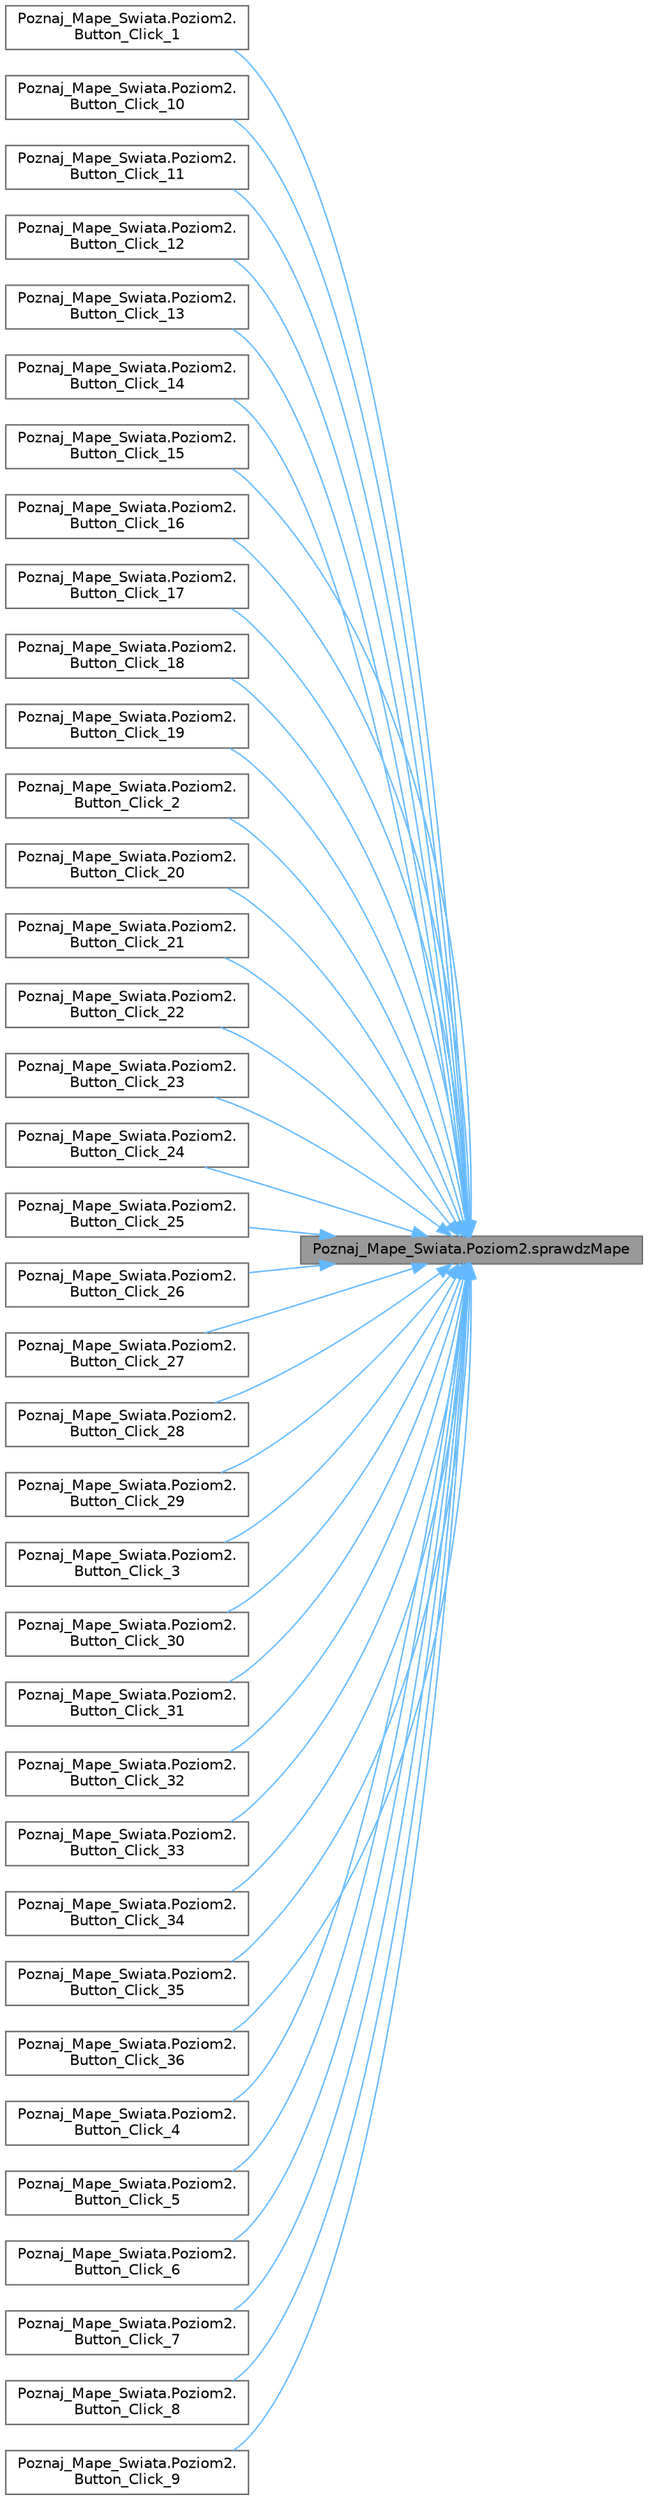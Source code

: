 digraph "Poznaj_Mape_Swiata.Poziom2.sprawdzMape"
{
 // LATEX_PDF_SIZE
  bgcolor="transparent";
  edge [fontname=Helvetica,fontsize=10,labelfontname=Helvetica,labelfontsize=10];
  node [fontname=Helvetica,fontsize=10,shape=box,height=0.2,width=0.4];
  rankdir="RL";
  Node1 [label="Poznaj_Mape_Swiata.Poziom2.sprawdzMape",height=0.2,width=0.4,color="gray40", fillcolor="grey60", style="filled", fontcolor="black",tooltip="Metoda odpowiedzialna za sprawdzenie poprawnosci zaznaczenia wojewodztwa na mapie"];
  Node1 -> Node2 [dir="back",color="steelblue1",style="solid"];
  Node2 [label="Poznaj_Mape_Swiata.Poziom2.\lButton_Click_1",height=0.2,width=0.4,color="grey40", fillcolor="white", style="filled",URL="$class_poznaj___mape___swiata_1_1_poziom2.html#a2ff0b8937191e4ae13c43de5d7eb0f82",tooltip="Klikniecie w dany obszar wojewodztwa"];
  Node1 -> Node3 [dir="back",color="steelblue1",style="solid"];
  Node3 [label="Poznaj_Mape_Swiata.Poziom2.\lButton_Click_10",height=0.2,width=0.4,color="grey40", fillcolor="white", style="filled",URL="$class_poznaj___mape___swiata_1_1_poziom2.html#af4251dd7107e3324695aa843e41744f3",tooltip="Klikniecie w dany obszar wojewodztwa"];
  Node1 -> Node4 [dir="back",color="steelblue1",style="solid"];
  Node4 [label="Poznaj_Mape_Swiata.Poziom2.\lButton_Click_11",height=0.2,width=0.4,color="grey40", fillcolor="white", style="filled",URL="$class_poznaj___mape___swiata_1_1_poziom2.html#a412cf518da718aed8cb0f415e18ab1f7",tooltip="Klikniecie w dany obszar wojewodztwa"];
  Node1 -> Node5 [dir="back",color="steelblue1",style="solid"];
  Node5 [label="Poznaj_Mape_Swiata.Poziom2.\lButton_Click_12",height=0.2,width=0.4,color="grey40", fillcolor="white", style="filled",URL="$class_poznaj___mape___swiata_1_1_poziom2.html#a0aa465cb2d1078fb7b9766b1f4943df7",tooltip="Klikniecie w dany obszar wojewodztwa"];
  Node1 -> Node6 [dir="back",color="steelblue1",style="solid"];
  Node6 [label="Poznaj_Mape_Swiata.Poziom2.\lButton_Click_13",height=0.2,width=0.4,color="grey40", fillcolor="white", style="filled",URL="$class_poznaj___mape___swiata_1_1_poziom2.html#adf79447663fdd9867325b515f9adc74b",tooltip="Klikniecie w dany obszar wojewodztwa"];
  Node1 -> Node7 [dir="back",color="steelblue1",style="solid"];
  Node7 [label="Poznaj_Mape_Swiata.Poziom2.\lButton_Click_14",height=0.2,width=0.4,color="grey40", fillcolor="white", style="filled",URL="$class_poznaj___mape___swiata_1_1_poziom2.html#ad1cd9879a3adcf2842b8ba7c1a77623b",tooltip="Klikniecie w dany obszar wojewodztwa"];
  Node1 -> Node8 [dir="back",color="steelblue1",style="solid"];
  Node8 [label="Poznaj_Mape_Swiata.Poziom2.\lButton_Click_15",height=0.2,width=0.4,color="grey40", fillcolor="white", style="filled",URL="$class_poznaj___mape___swiata_1_1_poziom2.html#a23b9ff925bc33050238b5fa63f755a00",tooltip="Klikniecie w dany obszar wojewodztwa"];
  Node1 -> Node9 [dir="back",color="steelblue1",style="solid"];
  Node9 [label="Poznaj_Mape_Swiata.Poziom2.\lButton_Click_16",height=0.2,width=0.4,color="grey40", fillcolor="white", style="filled",URL="$class_poznaj___mape___swiata_1_1_poziom2.html#a67d2fc70f872f2b40bc157fc62dac272",tooltip="Klikniecie w dany obszar wojewodztwa"];
  Node1 -> Node10 [dir="back",color="steelblue1",style="solid"];
  Node10 [label="Poznaj_Mape_Swiata.Poziom2.\lButton_Click_17",height=0.2,width=0.4,color="grey40", fillcolor="white", style="filled",URL="$class_poznaj___mape___swiata_1_1_poziom2.html#a774467660ff440bd0265424182571f5e",tooltip="Klikniecie w dany obszar wojewodztwa"];
  Node1 -> Node11 [dir="back",color="steelblue1",style="solid"];
  Node11 [label="Poznaj_Mape_Swiata.Poziom2.\lButton_Click_18",height=0.2,width=0.4,color="grey40", fillcolor="white", style="filled",URL="$class_poznaj___mape___swiata_1_1_poziom2.html#ac6ba1b1935ca279d0f3d630ec6fd89b0",tooltip="Klikniecie w dany obszar wojewodztwa"];
  Node1 -> Node12 [dir="back",color="steelblue1",style="solid"];
  Node12 [label="Poznaj_Mape_Swiata.Poziom2.\lButton_Click_19",height=0.2,width=0.4,color="grey40", fillcolor="white", style="filled",URL="$class_poznaj___mape___swiata_1_1_poziom2.html#a6eccc018b1241ca30f76414bbd8a850e",tooltip="Klikniecie w dany obszar wojewodztwa"];
  Node1 -> Node13 [dir="back",color="steelblue1",style="solid"];
  Node13 [label="Poznaj_Mape_Swiata.Poziom2.\lButton_Click_2",height=0.2,width=0.4,color="grey40", fillcolor="white", style="filled",URL="$class_poznaj___mape___swiata_1_1_poziom2.html#ae5aa2fbcdeef7a162ee17f86ccb1d7d5",tooltip="Klikniecie w dany obszar wojewodztwa"];
  Node1 -> Node14 [dir="back",color="steelblue1",style="solid"];
  Node14 [label="Poznaj_Mape_Swiata.Poziom2.\lButton_Click_20",height=0.2,width=0.4,color="grey40", fillcolor="white", style="filled",URL="$class_poznaj___mape___swiata_1_1_poziom2.html#ade5be227da67092af42c501eb3200088",tooltip="Klikniecie w dany obszar wojewodztwa"];
  Node1 -> Node15 [dir="back",color="steelblue1",style="solid"];
  Node15 [label="Poznaj_Mape_Swiata.Poziom2.\lButton_Click_21",height=0.2,width=0.4,color="grey40", fillcolor="white", style="filled",URL="$class_poznaj___mape___swiata_1_1_poziom2.html#a9863803201bef3778908c65007299351",tooltip="Klikniecie w dany obszar wojewodztwa"];
  Node1 -> Node16 [dir="back",color="steelblue1",style="solid"];
  Node16 [label="Poznaj_Mape_Swiata.Poziom2.\lButton_Click_22",height=0.2,width=0.4,color="grey40", fillcolor="white", style="filled",URL="$class_poznaj___mape___swiata_1_1_poziom2.html#a31d925b68bdecf9df492829854c6f000",tooltip="Klikniecie w dany obszar wojewodztwa"];
  Node1 -> Node17 [dir="back",color="steelblue1",style="solid"];
  Node17 [label="Poznaj_Mape_Swiata.Poziom2.\lButton_Click_23",height=0.2,width=0.4,color="grey40", fillcolor="white", style="filled",URL="$class_poznaj___mape___swiata_1_1_poziom2.html#a5edd682c1993b3dfa57eece231194ee2",tooltip="Klikniecie w dany obszar wojewodztwa"];
  Node1 -> Node18 [dir="back",color="steelblue1",style="solid"];
  Node18 [label="Poznaj_Mape_Swiata.Poziom2.\lButton_Click_24",height=0.2,width=0.4,color="grey40", fillcolor="white", style="filled",URL="$class_poznaj___mape___swiata_1_1_poziom2.html#a6a8f533c43d73d2127077c646d9b76a8",tooltip="Klikniecie w dany obszar wojewodztwa"];
  Node1 -> Node19 [dir="back",color="steelblue1",style="solid"];
  Node19 [label="Poznaj_Mape_Swiata.Poziom2.\lButton_Click_25",height=0.2,width=0.4,color="grey40", fillcolor="white", style="filled",URL="$class_poznaj___mape___swiata_1_1_poziom2.html#a6a549cb7310551ed43d090a9488fce49",tooltip="Klikniecie w dany obszar wojewodztwa"];
  Node1 -> Node20 [dir="back",color="steelblue1",style="solid"];
  Node20 [label="Poznaj_Mape_Swiata.Poziom2.\lButton_Click_26",height=0.2,width=0.4,color="grey40", fillcolor="white", style="filled",URL="$class_poznaj___mape___swiata_1_1_poziom2.html#af4930bb4ba1ce629057b669c38b3ab61",tooltip="Klikniecie w dany obszar wojewodztwa"];
  Node1 -> Node21 [dir="back",color="steelblue1",style="solid"];
  Node21 [label="Poznaj_Mape_Swiata.Poziom2.\lButton_Click_27",height=0.2,width=0.4,color="grey40", fillcolor="white", style="filled",URL="$class_poznaj___mape___swiata_1_1_poziom2.html#ae9f40b81567441dd7f79c5943e6bc8b6",tooltip="Klikniecie w dany obszar wojewodztwa"];
  Node1 -> Node22 [dir="back",color="steelblue1",style="solid"];
  Node22 [label="Poznaj_Mape_Swiata.Poziom2.\lButton_Click_28",height=0.2,width=0.4,color="grey40", fillcolor="white", style="filled",URL="$class_poznaj___mape___swiata_1_1_poziom2.html#aba6fff30ae057475588d32e7327d29a1",tooltip="Klikniecie w dany obszar wojewodztwa"];
  Node1 -> Node23 [dir="back",color="steelblue1",style="solid"];
  Node23 [label="Poznaj_Mape_Swiata.Poziom2.\lButton_Click_29",height=0.2,width=0.4,color="grey40", fillcolor="white", style="filled",URL="$class_poznaj___mape___swiata_1_1_poziom2.html#a9c24228c9e40950f74f21ff6aa418cab",tooltip="Klikniecie w dany obszar wojewodztwa"];
  Node1 -> Node24 [dir="back",color="steelblue1",style="solid"];
  Node24 [label="Poznaj_Mape_Swiata.Poziom2.\lButton_Click_3",height=0.2,width=0.4,color="grey40", fillcolor="white", style="filled",URL="$class_poznaj___mape___swiata_1_1_poziom2.html#a67573e1eefca6e41c91295ee038f27f9",tooltip="Klikniecie w dany obszar wojewodztwa"];
  Node1 -> Node25 [dir="back",color="steelblue1",style="solid"];
  Node25 [label="Poznaj_Mape_Swiata.Poziom2.\lButton_Click_30",height=0.2,width=0.4,color="grey40", fillcolor="white", style="filled",URL="$class_poznaj___mape___swiata_1_1_poziom2.html#a4cd4ca3b3ab6e0b90a2c61b16bcb3eff",tooltip="Klikniecie w dany obszar wojewodztwa"];
  Node1 -> Node26 [dir="back",color="steelblue1",style="solid"];
  Node26 [label="Poznaj_Mape_Swiata.Poziom2.\lButton_Click_31",height=0.2,width=0.4,color="grey40", fillcolor="white", style="filled",URL="$class_poznaj___mape___swiata_1_1_poziom2.html#a528c4c15aa255c45805e0d06a3b0cb0e",tooltip="Klikniecie w dany obszar wojewodztwa"];
  Node1 -> Node27 [dir="back",color="steelblue1",style="solid"];
  Node27 [label="Poznaj_Mape_Swiata.Poziom2.\lButton_Click_32",height=0.2,width=0.4,color="grey40", fillcolor="white", style="filled",URL="$class_poznaj___mape___swiata_1_1_poziom2.html#aed5eb1296c5923eb6daefbcefe10fb85",tooltip="Klikniecie w dany obszar wojewodztwa"];
  Node1 -> Node28 [dir="back",color="steelblue1",style="solid"];
  Node28 [label="Poznaj_Mape_Swiata.Poziom2.\lButton_Click_33",height=0.2,width=0.4,color="grey40", fillcolor="white", style="filled",URL="$class_poznaj___mape___swiata_1_1_poziom2.html#a4fe9537091af2e386556f5ac8f371a0d",tooltip="Klikniecie w dany obszar wojewodztwa"];
  Node1 -> Node29 [dir="back",color="steelblue1",style="solid"];
  Node29 [label="Poznaj_Mape_Swiata.Poziom2.\lButton_Click_34",height=0.2,width=0.4,color="grey40", fillcolor="white", style="filled",URL="$class_poznaj___mape___swiata_1_1_poziom2.html#af90d3ee2560700fde784962b11c55832",tooltip="Klikniecie w dany obszar wojewodztwa"];
  Node1 -> Node30 [dir="back",color="steelblue1",style="solid"];
  Node30 [label="Poznaj_Mape_Swiata.Poziom2.\lButton_Click_35",height=0.2,width=0.4,color="grey40", fillcolor="white", style="filled",URL="$class_poznaj___mape___swiata_1_1_poziom2.html#ae352982670045b83ad83b7fa2fc5241d",tooltip="Klikniecie w dany obszar wojewodztwa"];
  Node1 -> Node31 [dir="back",color="steelblue1",style="solid"];
  Node31 [label="Poznaj_Mape_Swiata.Poziom2.\lButton_Click_36",height=0.2,width=0.4,color="grey40", fillcolor="white", style="filled",URL="$class_poznaj___mape___swiata_1_1_poziom2.html#aa0d1ae6fcfb357eb9b054c0eb84e3107",tooltip="Klikniecie w dany obszar wojewodztwa"];
  Node1 -> Node32 [dir="back",color="steelblue1",style="solid"];
  Node32 [label="Poznaj_Mape_Swiata.Poziom2.\lButton_Click_4",height=0.2,width=0.4,color="grey40", fillcolor="white", style="filled",URL="$class_poznaj___mape___swiata_1_1_poziom2.html#a4b62b57f690a10a7b123342725432993",tooltip="Klikniecie w dany obszar wojewodztwa"];
  Node1 -> Node33 [dir="back",color="steelblue1",style="solid"];
  Node33 [label="Poznaj_Mape_Swiata.Poziom2.\lButton_Click_5",height=0.2,width=0.4,color="grey40", fillcolor="white", style="filled",URL="$class_poznaj___mape___swiata_1_1_poziom2.html#a8af941686f44d4b62045385d92a4a42e",tooltip="Klikniecie w dany obszar wojewodztwa"];
  Node1 -> Node34 [dir="back",color="steelblue1",style="solid"];
  Node34 [label="Poznaj_Mape_Swiata.Poziom2.\lButton_Click_6",height=0.2,width=0.4,color="grey40", fillcolor="white", style="filled",URL="$class_poznaj___mape___swiata_1_1_poziom2.html#aa803ae560f65a090353494222c2beea1",tooltip="Klikniecie w dany obszar wojewodztwa"];
  Node1 -> Node35 [dir="back",color="steelblue1",style="solid"];
  Node35 [label="Poznaj_Mape_Swiata.Poziom2.\lButton_Click_7",height=0.2,width=0.4,color="grey40", fillcolor="white", style="filled",URL="$class_poznaj___mape___swiata_1_1_poziom2.html#a182656059ff1c799d5f128f14542a190",tooltip="Klikniecie w dany obszar wojewodztwa"];
  Node1 -> Node36 [dir="back",color="steelblue1",style="solid"];
  Node36 [label="Poznaj_Mape_Swiata.Poziom2.\lButton_Click_8",height=0.2,width=0.4,color="grey40", fillcolor="white", style="filled",URL="$class_poznaj___mape___swiata_1_1_poziom2.html#a4ad62baad36a597eb40516e2f04e0d14",tooltip="Klikniecie w dany obszar wojewodztwa"];
  Node1 -> Node37 [dir="back",color="steelblue1",style="solid"];
  Node37 [label="Poznaj_Mape_Swiata.Poziom2.\lButton_Click_9",height=0.2,width=0.4,color="grey40", fillcolor="white", style="filled",URL="$class_poznaj___mape___swiata_1_1_poziom2.html#a53230bfa919adb56c6844f3bdd252351",tooltip="Klikniecie w dany obszar wojewodztwa"];
}
